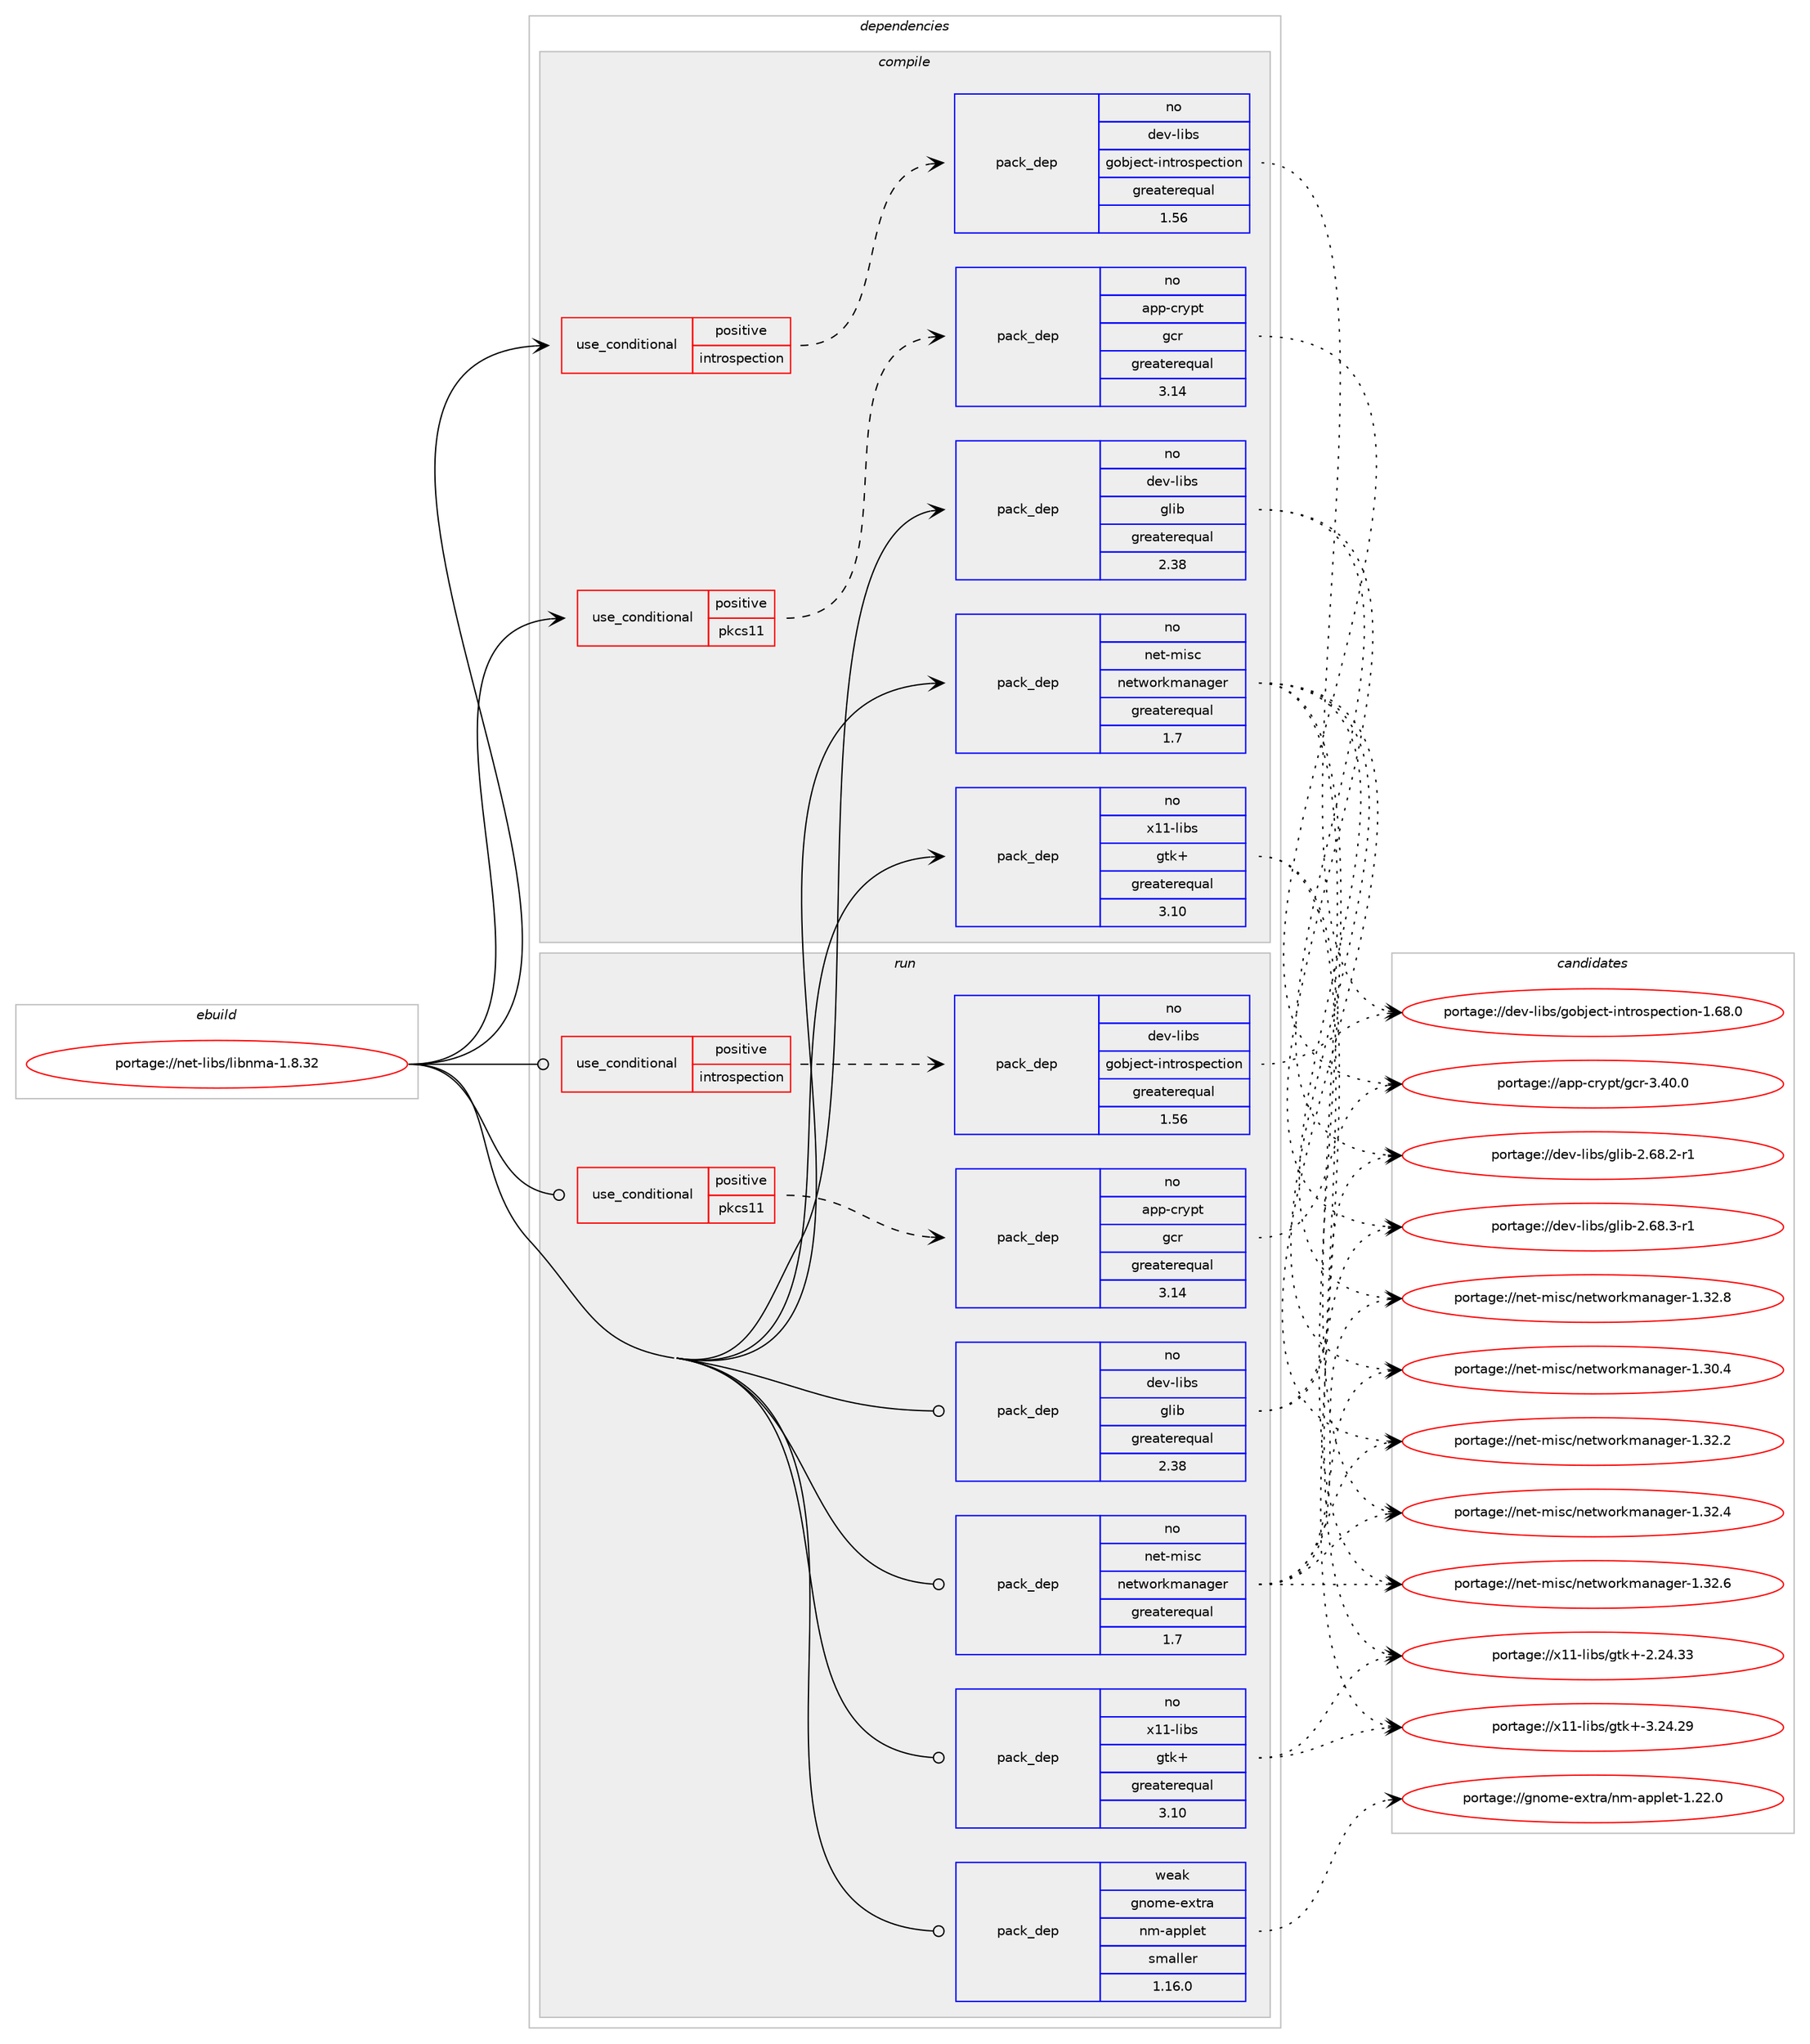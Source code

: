 digraph prolog {

# *************
# Graph options
# *************

newrank=true;
concentrate=true;
compound=true;
graph [rankdir=LR,fontname=Helvetica,fontsize=10,ranksep=1.5];#, ranksep=2.5, nodesep=0.2];
edge  [arrowhead=vee];
node  [fontname=Helvetica,fontsize=10];

# **********
# The ebuild
# **********

subgraph cluster_leftcol {
color=gray;
rank=same;
label=<<i>ebuild</i>>;
id [label="portage://net-libs/libnma-1.8.32", color=red, width=4, href="../net-libs/libnma-1.8.32.svg"];
}

# ****************
# The dependencies
# ****************

subgraph cluster_midcol {
color=gray;
label=<<i>dependencies</i>>;
subgraph cluster_compile {
fillcolor="#eeeeee";
style=filled;
label=<<i>compile</i>>;
subgraph cond70 {
dependency142 [label=<<TABLE BORDER="0" CELLBORDER="1" CELLSPACING="0" CELLPADDING="4"><TR><TD ROWSPAN="3" CELLPADDING="10">use_conditional</TD></TR><TR><TD>positive</TD></TR><TR><TD>introspection</TD></TR></TABLE>>, shape=none, color=red];
subgraph pack71 {
dependency143 [label=<<TABLE BORDER="0" CELLBORDER="1" CELLSPACING="0" CELLPADDING="4" WIDTH="220"><TR><TD ROWSPAN="6" CELLPADDING="30">pack_dep</TD></TR><TR><TD WIDTH="110">no</TD></TR><TR><TD>dev-libs</TD></TR><TR><TD>gobject-introspection</TD></TR><TR><TD>greaterequal</TD></TR><TR><TD>1.56</TD></TR></TABLE>>, shape=none, color=blue];
}
dependency142:e -> dependency143:w [weight=20,style="dashed",arrowhead="vee"];
}
id:e -> dependency142:w [weight=20,style="solid",arrowhead="vee"];
subgraph cond71 {
dependency144 [label=<<TABLE BORDER="0" CELLBORDER="1" CELLSPACING="0" CELLPADDING="4"><TR><TD ROWSPAN="3" CELLPADDING="10">use_conditional</TD></TR><TR><TD>positive</TD></TR><TR><TD>pkcs11</TD></TR></TABLE>>, shape=none, color=red];
subgraph pack72 {
dependency145 [label=<<TABLE BORDER="0" CELLBORDER="1" CELLSPACING="0" CELLPADDING="4" WIDTH="220"><TR><TD ROWSPAN="6" CELLPADDING="30">pack_dep</TD></TR><TR><TD WIDTH="110">no</TD></TR><TR><TD>app-crypt</TD></TR><TR><TD>gcr</TD></TR><TR><TD>greaterequal</TD></TR><TR><TD>3.14</TD></TR></TABLE>>, shape=none, color=blue];
}
dependency144:e -> dependency145:w [weight=20,style="dashed",arrowhead="vee"];
}
id:e -> dependency144:w [weight=20,style="solid",arrowhead="vee"];
# *** BEGIN UNKNOWN DEPENDENCY TYPE (TODO) ***
# id -> package_dependency(portage://net-libs/libnma-1.8.32,install,no,app-text,iso-codes,none,[,,],[],[])
# *** END UNKNOWN DEPENDENCY TYPE (TODO) ***

subgraph pack73 {
dependency146 [label=<<TABLE BORDER="0" CELLBORDER="1" CELLSPACING="0" CELLPADDING="4" WIDTH="220"><TR><TD ROWSPAN="6" CELLPADDING="30">pack_dep</TD></TR><TR><TD WIDTH="110">no</TD></TR><TR><TD>dev-libs</TD></TR><TR><TD>glib</TD></TR><TR><TD>greaterequal</TD></TR><TR><TD>2.38</TD></TR></TABLE>>, shape=none, color=blue];
}
id:e -> dependency146:w [weight=20,style="solid",arrowhead="vee"];
# *** BEGIN UNKNOWN DEPENDENCY TYPE (TODO) ***
# id -> package_dependency(portage://net-libs/libnma-1.8.32,install,no,dev-util,desktop-file-utils,none,[,,],[],[])
# *** END UNKNOWN DEPENDENCY TYPE (TODO) ***

# *** BEGIN UNKNOWN DEPENDENCY TYPE (TODO) ***
# id -> package_dependency(portage://net-libs/libnma-1.8.32,install,no,net-misc,mobile-broadband-provider-info,none,[,,],[],[])
# *** END UNKNOWN DEPENDENCY TYPE (TODO) ***

subgraph pack74 {
dependency147 [label=<<TABLE BORDER="0" CELLBORDER="1" CELLSPACING="0" CELLPADDING="4" WIDTH="220"><TR><TD ROWSPAN="6" CELLPADDING="30">pack_dep</TD></TR><TR><TD WIDTH="110">no</TD></TR><TR><TD>net-misc</TD></TR><TR><TD>networkmanager</TD></TR><TR><TD>greaterequal</TD></TR><TR><TD>1.7</TD></TR></TABLE>>, shape=none, color=blue];
}
id:e -> dependency147:w [weight=20,style="solid",arrowhead="vee"];
subgraph pack75 {
dependency148 [label=<<TABLE BORDER="0" CELLBORDER="1" CELLSPACING="0" CELLPADDING="4" WIDTH="220"><TR><TD ROWSPAN="6" CELLPADDING="30">pack_dep</TD></TR><TR><TD WIDTH="110">no</TD></TR><TR><TD>x11-libs</TD></TR><TR><TD>gtk+</TD></TR><TR><TD>greaterequal</TD></TR><TR><TD>3.10</TD></TR></TABLE>>, shape=none, color=blue];
}
id:e -> dependency148:w [weight=20,style="solid",arrowhead="vee"];
# *** BEGIN UNKNOWN DEPENDENCY TYPE (TODO) ***
# id -> package_dependency(portage://net-libs/libnma-1.8.32,install,no,x11-misc,shared-mime-info,none,[,,],[],[])
# *** END UNKNOWN DEPENDENCY TYPE (TODO) ***

}
subgraph cluster_compileandrun {
fillcolor="#eeeeee";
style=filled;
label=<<i>compile and run</i>>;
}
subgraph cluster_run {
fillcolor="#eeeeee";
style=filled;
label=<<i>run</i>>;
subgraph cond72 {
dependency149 [label=<<TABLE BORDER="0" CELLBORDER="1" CELLSPACING="0" CELLPADDING="4"><TR><TD ROWSPAN="3" CELLPADDING="10">use_conditional</TD></TR><TR><TD>positive</TD></TR><TR><TD>introspection</TD></TR></TABLE>>, shape=none, color=red];
subgraph pack76 {
dependency150 [label=<<TABLE BORDER="0" CELLBORDER="1" CELLSPACING="0" CELLPADDING="4" WIDTH="220"><TR><TD ROWSPAN="6" CELLPADDING="30">pack_dep</TD></TR><TR><TD WIDTH="110">no</TD></TR><TR><TD>dev-libs</TD></TR><TR><TD>gobject-introspection</TD></TR><TR><TD>greaterequal</TD></TR><TR><TD>1.56</TD></TR></TABLE>>, shape=none, color=blue];
}
dependency149:e -> dependency150:w [weight=20,style="dashed",arrowhead="vee"];
}
id:e -> dependency149:w [weight=20,style="solid",arrowhead="odot"];
subgraph cond73 {
dependency151 [label=<<TABLE BORDER="0" CELLBORDER="1" CELLSPACING="0" CELLPADDING="4"><TR><TD ROWSPAN="3" CELLPADDING="10">use_conditional</TD></TR><TR><TD>positive</TD></TR><TR><TD>pkcs11</TD></TR></TABLE>>, shape=none, color=red];
subgraph pack77 {
dependency152 [label=<<TABLE BORDER="0" CELLBORDER="1" CELLSPACING="0" CELLPADDING="4" WIDTH="220"><TR><TD ROWSPAN="6" CELLPADDING="30">pack_dep</TD></TR><TR><TD WIDTH="110">no</TD></TR><TR><TD>app-crypt</TD></TR><TR><TD>gcr</TD></TR><TR><TD>greaterequal</TD></TR><TR><TD>3.14</TD></TR></TABLE>>, shape=none, color=blue];
}
dependency151:e -> dependency152:w [weight=20,style="dashed",arrowhead="vee"];
}
id:e -> dependency151:w [weight=20,style="solid",arrowhead="odot"];
# *** BEGIN UNKNOWN DEPENDENCY TYPE (TODO) ***
# id -> package_dependency(portage://net-libs/libnma-1.8.32,run,no,app-text,iso-codes,none,[,,],[],[])
# *** END UNKNOWN DEPENDENCY TYPE (TODO) ***

subgraph pack78 {
dependency153 [label=<<TABLE BORDER="0" CELLBORDER="1" CELLSPACING="0" CELLPADDING="4" WIDTH="220"><TR><TD ROWSPAN="6" CELLPADDING="30">pack_dep</TD></TR><TR><TD WIDTH="110">no</TD></TR><TR><TD>dev-libs</TD></TR><TR><TD>glib</TD></TR><TR><TD>greaterequal</TD></TR><TR><TD>2.38</TD></TR></TABLE>>, shape=none, color=blue];
}
id:e -> dependency153:w [weight=20,style="solid",arrowhead="odot"];
# *** BEGIN UNKNOWN DEPENDENCY TYPE (TODO) ***
# id -> package_dependency(portage://net-libs/libnma-1.8.32,run,no,net-misc,mobile-broadband-provider-info,none,[,,],[],[])
# *** END UNKNOWN DEPENDENCY TYPE (TODO) ***

subgraph pack79 {
dependency154 [label=<<TABLE BORDER="0" CELLBORDER="1" CELLSPACING="0" CELLPADDING="4" WIDTH="220"><TR><TD ROWSPAN="6" CELLPADDING="30">pack_dep</TD></TR><TR><TD WIDTH="110">no</TD></TR><TR><TD>net-misc</TD></TR><TR><TD>networkmanager</TD></TR><TR><TD>greaterequal</TD></TR><TR><TD>1.7</TD></TR></TABLE>>, shape=none, color=blue];
}
id:e -> dependency154:w [weight=20,style="solid",arrowhead="odot"];
subgraph pack80 {
dependency155 [label=<<TABLE BORDER="0" CELLBORDER="1" CELLSPACING="0" CELLPADDING="4" WIDTH="220"><TR><TD ROWSPAN="6" CELLPADDING="30">pack_dep</TD></TR><TR><TD WIDTH="110">no</TD></TR><TR><TD>x11-libs</TD></TR><TR><TD>gtk+</TD></TR><TR><TD>greaterequal</TD></TR><TR><TD>3.10</TD></TR></TABLE>>, shape=none, color=blue];
}
id:e -> dependency155:w [weight=20,style="solid",arrowhead="odot"];
subgraph pack81 {
dependency156 [label=<<TABLE BORDER="0" CELLBORDER="1" CELLSPACING="0" CELLPADDING="4" WIDTH="220"><TR><TD ROWSPAN="6" CELLPADDING="30">pack_dep</TD></TR><TR><TD WIDTH="110">weak</TD></TR><TR><TD>gnome-extra</TD></TR><TR><TD>nm-applet</TD></TR><TR><TD>smaller</TD></TR><TR><TD>1.16.0</TD></TR></TABLE>>, shape=none, color=blue];
}
id:e -> dependency156:w [weight=20,style="solid",arrowhead="odot"];
}
}

# **************
# The candidates
# **************

subgraph cluster_choices {
rank=same;
color=gray;
label=<<i>candidates</i>>;

subgraph choice71 {
color=black;
nodesep=1;
choice1001011184510810598115471031119810610199116451051101161141111151121019911610511111045494654564648 [label="portage://dev-libs/gobject-introspection-1.68.0", color=red, width=4,href="../dev-libs/gobject-introspection-1.68.0.svg"];
dependency143:e -> choice1001011184510810598115471031119810610199116451051101161141111151121019911610511111045494654564648:w [style=dotted,weight="100"];
}
subgraph choice72 {
color=black;
nodesep=1;
choice971121124599114121112116471039911445514652484648 [label="portage://app-crypt/gcr-3.40.0", color=red, width=4,href="../app-crypt/gcr-3.40.0.svg"];
dependency145:e -> choice971121124599114121112116471039911445514652484648:w [style=dotted,weight="100"];
}
subgraph choice73 {
color=black;
nodesep=1;
choice10010111845108105981154710310810598455046545646504511449 [label="portage://dev-libs/glib-2.68.2-r1", color=red, width=4,href="../dev-libs/glib-2.68.2-r1.svg"];
choice10010111845108105981154710310810598455046545646514511449 [label="portage://dev-libs/glib-2.68.3-r1", color=red, width=4,href="../dev-libs/glib-2.68.3-r1.svg"];
dependency146:e -> choice10010111845108105981154710310810598455046545646504511449:w [style=dotted,weight="100"];
dependency146:e -> choice10010111845108105981154710310810598455046545646514511449:w [style=dotted,weight="100"];
}
subgraph choice74 {
color=black;
nodesep=1;
choice110101116451091051159947110101116119111114107109971109710310111445494651484652 [label="portage://net-misc/networkmanager-1.30.4", color=red, width=4,href="../net-misc/networkmanager-1.30.4.svg"];
choice110101116451091051159947110101116119111114107109971109710310111445494651504650 [label="portage://net-misc/networkmanager-1.32.2", color=red, width=4,href="../net-misc/networkmanager-1.32.2.svg"];
choice110101116451091051159947110101116119111114107109971109710310111445494651504652 [label="portage://net-misc/networkmanager-1.32.4", color=red, width=4,href="../net-misc/networkmanager-1.32.4.svg"];
choice110101116451091051159947110101116119111114107109971109710310111445494651504654 [label="portage://net-misc/networkmanager-1.32.6", color=red, width=4,href="../net-misc/networkmanager-1.32.6.svg"];
choice110101116451091051159947110101116119111114107109971109710310111445494651504656 [label="portage://net-misc/networkmanager-1.32.8", color=red, width=4,href="../net-misc/networkmanager-1.32.8.svg"];
dependency147:e -> choice110101116451091051159947110101116119111114107109971109710310111445494651484652:w [style=dotted,weight="100"];
dependency147:e -> choice110101116451091051159947110101116119111114107109971109710310111445494651504650:w [style=dotted,weight="100"];
dependency147:e -> choice110101116451091051159947110101116119111114107109971109710310111445494651504652:w [style=dotted,weight="100"];
dependency147:e -> choice110101116451091051159947110101116119111114107109971109710310111445494651504654:w [style=dotted,weight="100"];
dependency147:e -> choice110101116451091051159947110101116119111114107109971109710310111445494651504656:w [style=dotted,weight="100"];
}
subgraph choice75 {
color=black;
nodesep=1;
choice1204949451081059811547103116107434550465052465151 [label="portage://x11-libs/gtk+-2.24.33", color=red, width=4,href="../x11-libs/gtk+-2.24.33.svg"];
choice1204949451081059811547103116107434551465052465057 [label="portage://x11-libs/gtk+-3.24.29", color=red, width=4,href="../x11-libs/gtk+-3.24.29.svg"];
dependency148:e -> choice1204949451081059811547103116107434550465052465151:w [style=dotted,weight="100"];
dependency148:e -> choice1204949451081059811547103116107434551465052465057:w [style=dotted,weight="100"];
}
subgraph choice76 {
color=black;
nodesep=1;
choice1001011184510810598115471031119810610199116451051101161141111151121019911610511111045494654564648 [label="portage://dev-libs/gobject-introspection-1.68.0", color=red, width=4,href="../dev-libs/gobject-introspection-1.68.0.svg"];
dependency150:e -> choice1001011184510810598115471031119810610199116451051101161141111151121019911610511111045494654564648:w [style=dotted,weight="100"];
}
subgraph choice77 {
color=black;
nodesep=1;
choice971121124599114121112116471039911445514652484648 [label="portage://app-crypt/gcr-3.40.0", color=red, width=4,href="../app-crypt/gcr-3.40.0.svg"];
dependency152:e -> choice971121124599114121112116471039911445514652484648:w [style=dotted,weight="100"];
}
subgraph choice78 {
color=black;
nodesep=1;
choice10010111845108105981154710310810598455046545646504511449 [label="portage://dev-libs/glib-2.68.2-r1", color=red, width=4,href="../dev-libs/glib-2.68.2-r1.svg"];
choice10010111845108105981154710310810598455046545646514511449 [label="portage://dev-libs/glib-2.68.3-r1", color=red, width=4,href="../dev-libs/glib-2.68.3-r1.svg"];
dependency153:e -> choice10010111845108105981154710310810598455046545646504511449:w [style=dotted,weight="100"];
dependency153:e -> choice10010111845108105981154710310810598455046545646514511449:w [style=dotted,weight="100"];
}
subgraph choice79 {
color=black;
nodesep=1;
choice110101116451091051159947110101116119111114107109971109710310111445494651484652 [label="portage://net-misc/networkmanager-1.30.4", color=red, width=4,href="../net-misc/networkmanager-1.30.4.svg"];
choice110101116451091051159947110101116119111114107109971109710310111445494651504650 [label="portage://net-misc/networkmanager-1.32.2", color=red, width=4,href="../net-misc/networkmanager-1.32.2.svg"];
choice110101116451091051159947110101116119111114107109971109710310111445494651504652 [label="portage://net-misc/networkmanager-1.32.4", color=red, width=4,href="../net-misc/networkmanager-1.32.4.svg"];
choice110101116451091051159947110101116119111114107109971109710310111445494651504654 [label="portage://net-misc/networkmanager-1.32.6", color=red, width=4,href="../net-misc/networkmanager-1.32.6.svg"];
choice110101116451091051159947110101116119111114107109971109710310111445494651504656 [label="portage://net-misc/networkmanager-1.32.8", color=red, width=4,href="../net-misc/networkmanager-1.32.8.svg"];
dependency154:e -> choice110101116451091051159947110101116119111114107109971109710310111445494651484652:w [style=dotted,weight="100"];
dependency154:e -> choice110101116451091051159947110101116119111114107109971109710310111445494651504650:w [style=dotted,weight="100"];
dependency154:e -> choice110101116451091051159947110101116119111114107109971109710310111445494651504652:w [style=dotted,weight="100"];
dependency154:e -> choice110101116451091051159947110101116119111114107109971109710310111445494651504654:w [style=dotted,weight="100"];
dependency154:e -> choice110101116451091051159947110101116119111114107109971109710310111445494651504656:w [style=dotted,weight="100"];
}
subgraph choice80 {
color=black;
nodesep=1;
choice1204949451081059811547103116107434550465052465151 [label="portage://x11-libs/gtk+-2.24.33", color=red, width=4,href="../x11-libs/gtk+-2.24.33.svg"];
choice1204949451081059811547103116107434551465052465057 [label="portage://x11-libs/gtk+-3.24.29", color=red, width=4,href="../x11-libs/gtk+-3.24.29.svg"];
dependency155:e -> choice1204949451081059811547103116107434550465052465151:w [style=dotted,weight="100"];
dependency155:e -> choice1204949451081059811547103116107434551465052465057:w [style=dotted,weight="100"];
}
subgraph choice81 {
color=black;
nodesep=1;
choice103110111109101451011201161149747110109459711211210810111645494650504648 [label="portage://gnome-extra/nm-applet-1.22.0", color=red, width=4,href="../gnome-extra/nm-applet-1.22.0.svg"];
dependency156:e -> choice103110111109101451011201161149747110109459711211210810111645494650504648:w [style=dotted,weight="100"];
}
}

}
